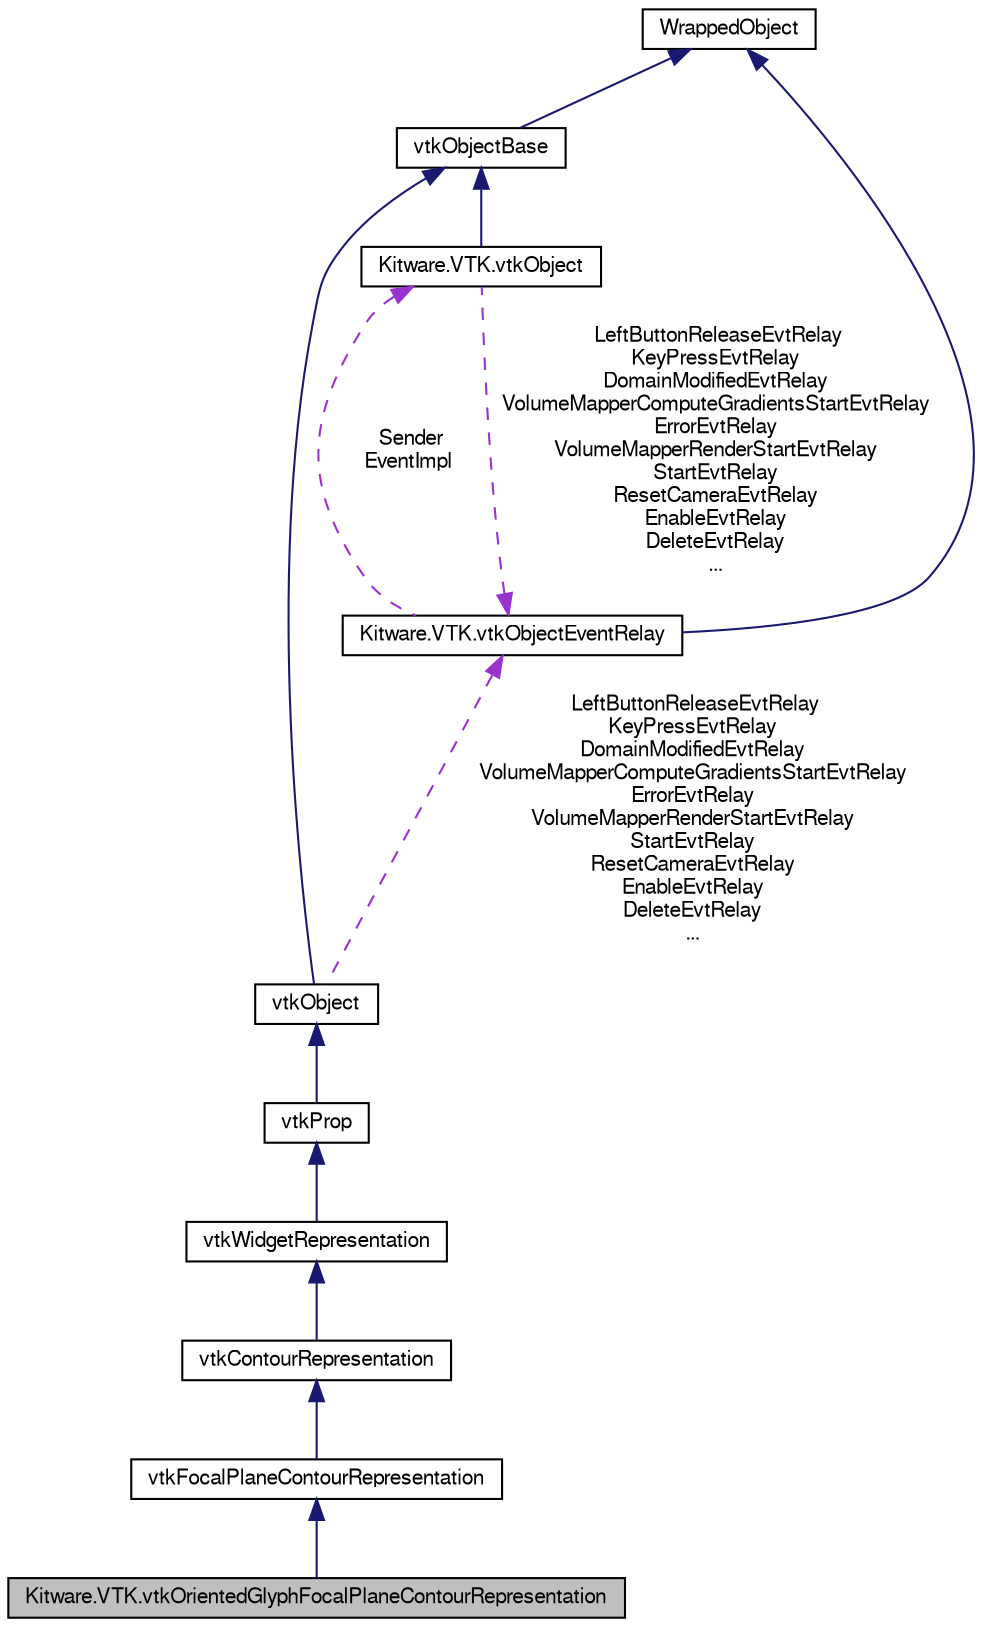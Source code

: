 digraph G
{
  bgcolor="transparent";
  edge [fontname="FreeSans",fontsize="10",labelfontname="FreeSans",labelfontsize="10"];
  node [fontname="FreeSans",fontsize="10",shape=record];
  Node1 [label="Kitware.VTK.vtkOrientedGlyphFocalPlaneContourRepresentation",height=0.2,width=0.4,color="black", fillcolor="grey75", style="filled" fontcolor="black"];
  Node2 -> Node1 [dir="back",color="midnightblue",fontsize="10",style="solid",fontname="FreeSans"];
  Node2 [label="vtkFocalPlaneContourRepresentation",height=0.2,width=0.4,color="black",URL="$class_kitware_1_1_v_t_k_1_1vtk_focal_plane_contour_representation.html",tooltip="vtkFocalPlaneContourRepresentation - represent a contour drawn on the focal plane."];
  Node3 -> Node2 [dir="back",color="midnightblue",fontsize="10",style="solid",fontname="FreeSans"];
  Node3 [label="vtkContourRepresentation",height=0.2,width=0.4,color="black",URL="$class_kitware_1_1_v_t_k_1_1vtk_contour_representation.html",tooltip="vtkContourRepresentation - represent the vtkContourWidget"];
  Node4 -> Node3 [dir="back",color="midnightblue",fontsize="10",style="solid",fontname="FreeSans"];
  Node4 [label="vtkWidgetRepresentation",height=0.2,width=0.4,color="black",URL="$class_kitware_1_1_v_t_k_1_1vtk_widget_representation.html",tooltip="vtkWidgetRepresentation - abstract class defines interface between the widget and widget representati..."];
  Node5 -> Node4 [dir="back",color="midnightblue",fontsize="10",style="solid",fontname="FreeSans"];
  Node5 [label="vtkProp",height=0.2,width=0.4,color="black",URL="$class_kitware_1_1_v_t_k_1_1vtk_prop.html",tooltip="vtkProp - abstract superclass for all actors, volumes and annotations"];
  Node6 -> Node5 [dir="back",color="midnightblue",fontsize="10",style="solid",fontname="FreeSans"];
  Node6 [label="vtkObject",height=0.2,width=0.4,color="black",URL="$class_kitware_1_1_v_t_k_1_1vtk_object.html",tooltip="vtkObject - abstract base class for most VTK objects"];
  Node7 -> Node6 [dir="back",color="midnightblue",fontsize="10",style="solid",fontname="FreeSans"];
  Node7 [label="vtkObjectBase",height=0.2,width=0.4,color="black",URL="$class_kitware_1_1_v_t_k_1_1vtk_object_base.html",tooltip="vtkObjectBase - abstract base class for most VTK objects"];
  Node8 -> Node7 [dir="back",color="midnightblue",fontsize="10",style="solid",fontname="FreeSans"];
  Node8 [label="WrappedObject",height=0.2,width=0.4,color="black",URL="$class_kitware_1_1_v_t_k_1_1_wrapped_object.html",tooltip="Base class for all the mummy wrapped classes in Kitware.VTK."];
  Node9 -> Node6 [dir="back",color="darkorchid3",fontsize="10",style="dashed",label=" LeftButtonReleaseEvtRelay\nKeyPressEvtRelay\nDomainModifiedEvtRelay\nVolumeMapperComputeGradientsStartEvtRelay\nErrorEvtRelay\nVolumeMapperRenderStartEvtRelay\nStartEvtRelay\nResetCameraEvtRelay\nEnableEvtRelay\nDeleteEvtRelay\n..." ,fontname="FreeSans"];
  Node9 [label="Kitware.VTK.vtkObjectEventRelay",height=0.2,width=0.4,color="black",URL="$class_kitware_1_1_v_t_k_1_1vtk_object_event_relay.html",tooltip="Implement a relay handler for VTK events. This is a class that receives events directly from the VTK ..."];
  Node8 -> Node9 [dir="back",color="midnightblue",fontsize="10",style="solid",fontname="FreeSans"];
  Node10 -> Node9 [dir="back",color="darkorchid3",fontsize="10",style="dashed",label=" Sender\nEventImpl" ,fontname="FreeSans"];
  Node10 [label="Kitware.VTK.vtkObject",height=0.2,width=0.4,color="black",URL="$class_kitware_1_1_v_t_k_1_1vtk_object.html",tooltip="vtkObject - abstract base class for most VTK objects"];
  Node7 -> Node10 [dir="back",color="midnightblue",fontsize="10",style="solid",fontname="FreeSans"];
  Node9 -> Node10 [dir="back",color="darkorchid3",fontsize="10",style="dashed",label=" LeftButtonReleaseEvtRelay\nKeyPressEvtRelay\nDomainModifiedEvtRelay\nVolumeMapperComputeGradientsStartEvtRelay\nErrorEvtRelay\nVolumeMapperRenderStartEvtRelay\nStartEvtRelay\nResetCameraEvtRelay\nEnableEvtRelay\nDeleteEvtRelay\n..." ,fontname="FreeSans"];
}
